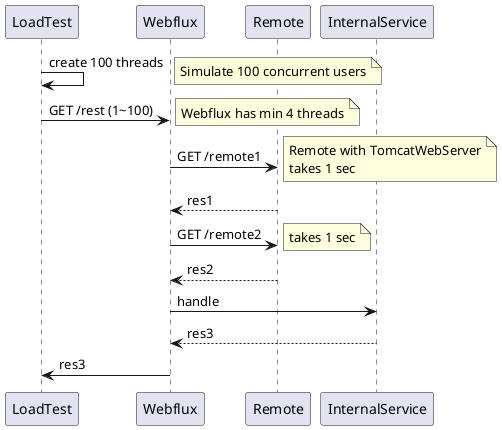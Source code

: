 @startuml

participant LoadTest as a
participant Webflux as b
participant Remote as c
participant InternalService as d

a -> a: create 100 threads
note right
  Simulate 100 concurrent users
end note
a -> b: GET /rest (1~100)
note right
  Webflux has min 4 threads
end note
  b -> c: GET /remote1
  note right
    Remote with TomcatWebServer
    takes 1 sec
  end note
  b <-- c: res1
  b -> c: GET /remote2
  note right
    takes 1 sec
  end note
b <-- c: res2
  b -> d: handle
  b <-- d: res3
a <- b: res3

@enduml